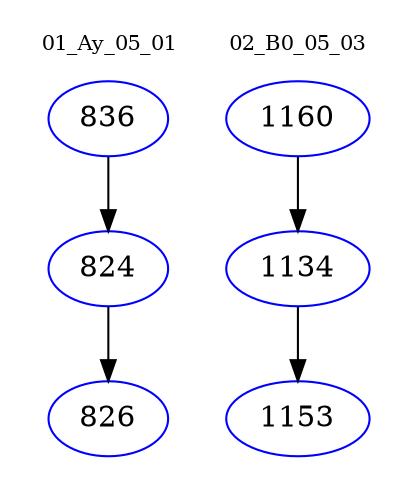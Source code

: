 digraph{
subgraph cluster_0 {
color = white
label = "01_Ay_05_01";
fontsize=10;
T0_836 [label="836", color="blue"]
T0_836 -> T0_824 [color="black"]
T0_824 [label="824", color="blue"]
T0_824 -> T0_826 [color="black"]
T0_826 [label="826", color="blue"]
}
subgraph cluster_1 {
color = white
label = "02_B0_05_03";
fontsize=10;
T1_1160 [label="1160", color="blue"]
T1_1160 -> T1_1134 [color="black"]
T1_1134 [label="1134", color="blue"]
T1_1134 -> T1_1153 [color="black"]
T1_1153 [label="1153", color="blue"]
}
}
